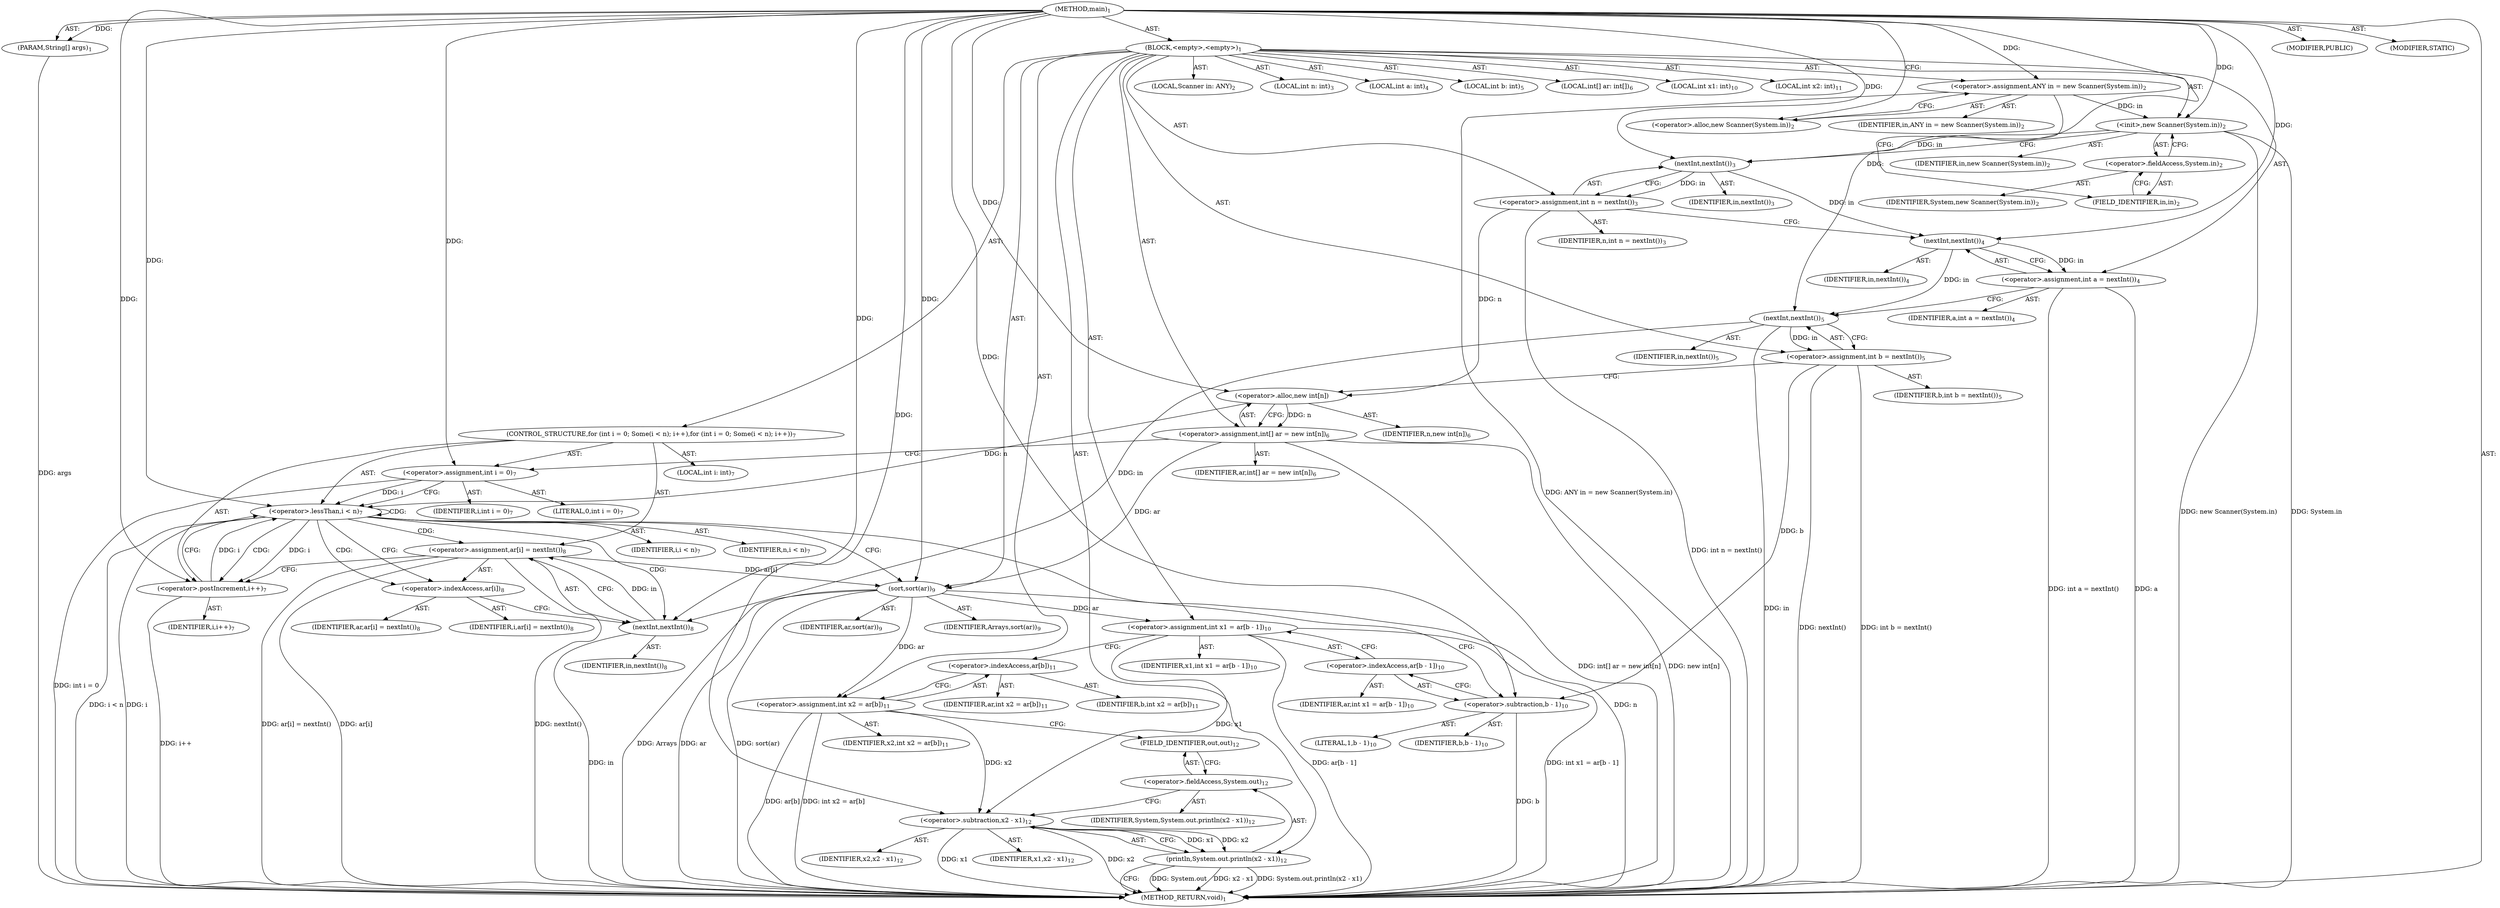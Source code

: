 digraph "main" {  
"19" [label = <(METHOD,main)<SUB>1</SUB>> ]
"20" [label = <(PARAM,String[] args)<SUB>1</SUB>> ]
"21" [label = <(BLOCK,&lt;empty&gt;,&lt;empty&gt;)<SUB>1</SUB>> ]
"4" [label = <(LOCAL,Scanner in: ANY)<SUB>2</SUB>> ]
"22" [label = <(&lt;operator&gt;.assignment,ANY in = new Scanner(System.in))<SUB>2</SUB>> ]
"23" [label = <(IDENTIFIER,in,ANY in = new Scanner(System.in))<SUB>2</SUB>> ]
"24" [label = <(&lt;operator&gt;.alloc,new Scanner(System.in))<SUB>2</SUB>> ]
"25" [label = <(&lt;init&gt;,new Scanner(System.in))<SUB>2</SUB>> ]
"3" [label = <(IDENTIFIER,in,new Scanner(System.in))<SUB>2</SUB>> ]
"26" [label = <(&lt;operator&gt;.fieldAccess,System.in)<SUB>2</SUB>> ]
"27" [label = <(IDENTIFIER,System,new Scanner(System.in))<SUB>2</SUB>> ]
"28" [label = <(FIELD_IDENTIFIER,in,in)<SUB>2</SUB>> ]
"29" [label = <(LOCAL,int n: int)<SUB>3</SUB>> ]
"30" [label = <(&lt;operator&gt;.assignment,int n = nextInt())<SUB>3</SUB>> ]
"31" [label = <(IDENTIFIER,n,int n = nextInt())<SUB>3</SUB>> ]
"32" [label = <(nextInt,nextInt())<SUB>3</SUB>> ]
"33" [label = <(IDENTIFIER,in,nextInt())<SUB>3</SUB>> ]
"34" [label = <(LOCAL,int a: int)<SUB>4</SUB>> ]
"35" [label = <(&lt;operator&gt;.assignment,int a = nextInt())<SUB>4</SUB>> ]
"36" [label = <(IDENTIFIER,a,int a = nextInt())<SUB>4</SUB>> ]
"37" [label = <(nextInt,nextInt())<SUB>4</SUB>> ]
"38" [label = <(IDENTIFIER,in,nextInt())<SUB>4</SUB>> ]
"39" [label = <(LOCAL,int b: int)<SUB>5</SUB>> ]
"40" [label = <(&lt;operator&gt;.assignment,int b = nextInt())<SUB>5</SUB>> ]
"41" [label = <(IDENTIFIER,b,int b = nextInt())<SUB>5</SUB>> ]
"42" [label = <(nextInt,nextInt())<SUB>5</SUB>> ]
"43" [label = <(IDENTIFIER,in,nextInt())<SUB>5</SUB>> ]
"44" [label = <(LOCAL,int[] ar: int[])<SUB>6</SUB>> ]
"45" [label = <(&lt;operator&gt;.assignment,int[] ar = new int[n])<SUB>6</SUB>> ]
"46" [label = <(IDENTIFIER,ar,int[] ar = new int[n])<SUB>6</SUB>> ]
"47" [label = <(&lt;operator&gt;.alloc,new int[n])> ]
"48" [label = <(IDENTIFIER,n,new int[n])<SUB>6</SUB>> ]
"49" [label = <(CONTROL_STRUCTURE,for (int i = 0; Some(i &lt; n); i++),for (int i = 0; Some(i &lt; n); i++))<SUB>7</SUB>> ]
"50" [label = <(LOCAL,int i: int)<SUB>7</SUB>> ]
"51" [label = <(&lt;operator&gt;.assignment,int i = 0)<SUB>7</SUB>> ]
"52" [label = <(IDENTIFIER,i,int i = 0)<SUB>7</SUB>> ]
"53" [label = <(LITERAL,0,int i = 0)<SUB>7</SUB>> ]
"54" [label = <(&lt;operator&gt;.lessThan,i &lt; n)<SUB>7</SUB>> ]
"55" [label = <(IDENTIFIER,i,i &lt; n)<SUB>7</SUB>> ]
"56" [label = <(IDENTIFIER,n,i &lt; n)<SUB>7</SUB>> ]
"57" [label = <(&lt;operator&gt;.postIncrement,i++)<SUB>7</SUB>> ]
"58" [label = <(IDENTIFIER,i,i++)<SUB>7</SUB>> ]
"59" [label = <(&lt;operator&gt;.assignment,ar[i] = nextInt())<SUB>8</SUB>> ]
"60" [label = <(&lt;operator&gt;.indexAccess,ar[i])<SUB>8</SUB>> ]
"61" [label = <(IDENTIFIER,ar,ar[i] = nextInt())<SUB>8</SUB>> ]
"62" [label = <(IDENTIFIER,i,ar[i] = nextInt())<SUB>8</SUB>> ]
"63" [label = <(nextInt,nextInt())<SUB>8</SUB>> ]
"64" [label = <(IDENTIFIER,in,nextInt())<SUB>8</SUB>> ]
"65" [label = <(sort,sort(ar))<SUB>9</SUB>> ]
"66" [label = <(IDENTIFIER,Arrays,sort(ar))<SUB>9</SUB>> ]
"67" [label = <(IDENTIFIER,ar,sort(ar))<SUB>9</SUB>> ]
"68" [label = <(LOCAL,int x1: int)<SUB>10</SUB>> ]
"69" [label = <(&lt;operator&gt;.assignment,int x1 = ar[b - 1])<SUB>10</SUB>> ]
"70" [label = <(IDENTIFIER,x1,int x1 = ar[b - 1])<SUB>10</SUB>> ]
"71" [label = <(&lt;operator&gt;.indexAccess,ar[b - 1])<SUB>10</SUB>> ]
"72" [label = <(IDENTIFIER,ar,int x1 = ar[b - 1])<SUB>10</SUB>> ]
"73" [label = <(&lt;operator&gt;.subtraction,b - 1)<SUB>10</SUB>> ]
"74" [label = <(IDENTIFIER,b,b - 1)<SUB>10</SUB>> ]
"75" [label = <(LITERAL,1,b - 1)<SUB>10</SUB>> ]
"76" [label = <(LOCAL,int x2: int)<SUB>11</SUB>> ]
"77" [label = <(&lt;operator&gt;.assignment,int x2 = ar[b])<SUB>11</SUB>> ]
"78" [label = <(IDENTIFIER,x2,int x2 = ar[b])<SUB>11</SUB>> ]
"79" [label = <(&lt;operator&gt;.indexAccess,ar[b])<SUB>11</SUB>> ]
"80" [label = <(IDENTIFIER,ar,int x2 = ar[b])<SUB>11</SUB>> ]
"81" [label = <(IDENTIFIER,b,int x2 = ar[b])<SUB>11</SUB>> ]
"82" [label = <(println,System.out.println(x2 - x1))<SUB>12</SUB>> ]
"83" [label = <(&lt;operator&gt;.fieldAccess,System.out)<SUB>12</SUB>> ]
"84" [label = <(IDENTIFIER,System,System.out.println(x2 - x1))<SUB>12</SUB>> ]
"85" [label = <(FIELD_IDENTIFIER,out,out)<SUB>12</SUB>> ]
"86" [label = <(&lt;operator&gt;.subtraction,x2 - x1)<SUB>12</SUB>> ]
"87" [label = <(IDENTIFIER,x2,x2 - x1)<SUB>12</SUB>> ]
"88" [label = <(IDENTIFIER,x1,x2 - x1)<SUB>12</SUB>> ]
"89" [label = <(MODIFIER,PUBLIC)> ]
"90" [label = <(MODIFIER,STATIC)> ]
"91" [label = <(METHOD_RETURN,void)<SUB>1</SUB>> ]
  "19" -> "20"  [ label = "AST: "] 
  "19" -> "21"  [ label = "AST: "] 
  "19" -> "89"  [ label = "AST: "] 
  "19" -> "90"  [ label = "AST: "] 
  "19" -> "91"  [ label = "AST: "] 
  "21" -> "4"  [ label = "AST: "] 
  "21" -> "22"  [ label = "AST: "] 
  "21" -> "25"  [ label = "AST: "] 
  "21" -> "29"  [ label = "AST: "] 
  "21" -> "30"  [ label = "AST: "] 
  "21" -> "34"  [ label = "AST: "] 
  "21" -> "35"  [ label = "AST: "] 
  "21" -> "39"  [ label = "AST: "] 
  "21" -> "40"  [ label = "AST: "] 
  "21" -> "44"  [ label = "AST: "] 
  "21" -> "45"  [ label = "AST: "] 
  "21" -> "49"  [ label = "AST: "] 
  "21" -> "65"  [ label = "AST: "] 
  "21" -> "68"  [ label = "AST: "] 
  "21" -> "69"  [ label = "AST: "] 
  "21" -> "76"  [ label = "AST: "] 
  "21" -> "77"  [ label = "AST: "] 
  "21" -> "82"  [ label = "AST: "] 
  "22" -> "23"  [ label = "AST: "] 
  "22" -> "24"  [ label = "AST: "] 
  "25" -> "3"  [ label = "AST: "] 
  "25" -> "26"  [ label = "AST: "] 
  "26" -> "27"  [ label = "AST: "] 
  "26" -> "28"  [ label = "AST: "] 
  "30" -> "31"  [ label = "AST: "] 
  "30" -> "32"  [ label = "AST: "] 
  "32" -> "33"  [ label = "AST: "] 
  "35" -> "36"  [ label = "AST: "] 
  "35" -> "37"  [ label = "AST: "] 
  "37" -> "38"  [ label = "AST: "] 
  "40" -> "41"  [ label = "AST: "] 
  "40" -> "42"  [ label = "AST: "] 
  "42" -> "43"  [ label = "AST: "] 
  "45" -> "46"  [ label = "AST: "] 
  "45" -> "47"  [ label = "AST: "] 
  "47" -> "48"  [ label = "AST: "] 
  "49" -> "50"  [ label = "AST: "] 
  "49" -> "51"  [ label = "AST: "] 
  "49" -> "54"  [ label = "AST: "] 
  "49" -> "57"  [ label = "AST: "] 
  "49" -> "59"  [ label = "AST: "] 
  "51" -> "52"  [ label = "AST: "] 
  "51" -> "53"  [ label = "AST: "] 
  "54" -> "55"  [ label = "AST: "] 
  "54" -> "56"  [ label = "AST: "] 
  "57" -> "58"  [ label = "AST: "] 
  "59" -> "60"  [ label = "AST: "] 
  "59" -> "63"  [ label = "AST: "] 
  "60" -> "61"  [ label = "AST: "] 
  "60" -> "62"  [ label = "AST: "] 
  "63" -> "64"  [ label = "AST: "] 
  "65" -> "66"  [ label = "AST: "] 
  "65" -> "67"  [ label = "AST: "] 
  "69" -> "70"  [ label = "AST: "] 
  "69" -> "71"  [ label = "AST: "] 
  "71" -> "72"  [ label = "AST: "] 
  "71" -> "73"  [ label = "AST: "] 
  "73" -> "74"  [ label = "AST: "] 
  "73" -> "75"  [ label = "AST: "] 
  "77" -> "78"  [ label = "AST: "] 
  "77" -> "79"  [ label = "AST: "] 
  "79" -> "80"  [ label = "AST: "] 
  "79" -> "81"  [ label = "AST: "] 
  "82" -> "83"  [ label = "AST: "] 
  "82" -> "86"  [ label = "AST: "] 
  "83" -> "84"  [ label = "AST: "] 
  "83" -> "85"  [ label = "AST: "] 
  "86" -> "87"  [ label = "AST: "] 
  "86" -> "88"  [ label = "AST: "] 
  "22" -> "28"  [ label = "CFG: "] 
  "25" -> "32"  [ label = "CFG: "] 
  "30" -> "37"  [ label = "CFG: "] 
  "35" -> "42"  [ label = "CFG: "] 
  "40" -> "47"  [ label = "CFG: "] 
  "45" -> "51"  [ label = "CFG: "] 
  "65" -> "73"  [ label = "CFG: "] 
  "69" -> "79"  [ label = "CFG: "] 
  "77" -> "85"  [ label = "CFG: "] 
  "82" -> "91"  [ label = "CFG: "] 
  "24" -> "22"  [ label = "CFG: "] 
  "26" -> "25"  [ label = "CFG: "] 
  "32" -> "30"  [ label = "CFG: "] 
  "37" -> "35"  [ label = "CFG: "] 
  "42" -> "40"  [ label = "CFG: "] 
  "47" -> "45"  [ label = "CFG: "] 
  "51" -> "54"  [ label = "CFG: "] 
  "54" -> "60"  [ label = "CFG: "] 
  "54" -> "65"  [ label = "CFG: "] 
  "57" -> "54"  [ label = "CFG: "] 
  "59" -> "57"  [ label = "CFG: "] 
  "71" -> "69"  [ label = "CFG: "] 
  "79" -> "77"  [ label = "CFG: "] 
  "83" -> "86"  [ label = "CFG: "] 
  "86" -> "82"  [ label = "CFG: "] 
  "28" -> "26"  [ label = "CFG: "] 
  "60" -> "63"  [ label = "CFG: "] 
  "63" -> "59"  [ label = "CFG: "] 
  "73" -> "71"  [ label = "CFG: "] 
  "85" -> "83"  [ label = "CFG: "] 
  "19" -> "24"  [ label = "CFG: "] 
  "20" -> "91"  [ label = "DDG: args"] 
  "22" -> "91"  [ label = "DDG: ANY in = new Scanner(System.in)"] 
  "25" -> "91"  [ label = "DDG: System.in"] 
  "25" -> "91"  [ label = "DDG: new Scanner(System.in)"] 
  "30" -> "91"  [ label = "DDG: int n = nextInt()"] 
  "35" -> "91"  [ label = "DDG: a"] 
  "35" -> "91"  [ label = "DDG: int a = nextInt()"] 
  "42" -> "91"  [ label = "DDG: in"] 
  "40" -> "91"  [ label = "DDG: nextInt()"] 
  "40" -> "91"  [ label = "DDG: int b = nextInt()"] 
  "45" -> "91"  [ label = "DDG: new int[n]"] 
  "45" -> "91"  [ label = "DDG: int[] ar = new int[n]"] 
  "51" -> "91"  [ label = "DDG: int i = 0"] 
  "54" -> "91"  [ label = "DDG: i"] 
  "54" -> "91"  [ label = "DDG: n"] 
  "54" -> "91"  [ label = "DDG: i &lt; n"] 
  "65" -> "91"  [ label = "DDG: ar"] 
  "65" -> "91"  [ label = "DDG: sort(ar)"] 
  "73" -> "91"  [ label = "DDG: b"] 
  "69" -> "91"  [ label = "DDG: ar[b - 1]"] 
  "69" -> "91"  [ label = "DDG: int x1 = ar[b - 1]"] 
  "77" -> "91"  [ label = "DDG: ar[b]"] 
  "77" -> "91"  [ label = "DDG: int x2 = ar[b]"] 
  "82" -> "91"  [ label = "DDG: System.out"] 
  "86" -> "91"  [ label = "DDG: x2"] 
  "86" -> "91"  [ label = "DDG: x1"] 
  "82" -> "91"  [ label = "DDG: x2 - x1"] 
  "82" -> "91"  [ label = "DDG: System.out.println(x2 - x1)"] 
  "59" -> "91"  [ label = "DDG: ar[i]"] 
  "63" -> "91"  [ label = "DDG: in"] 
  "59" -> "91"  [ label = "DDG: nextInt()"] 
  "59" -> "91"  [ label = "DDG: ar[i] = nextInt()"] 
  "57" -> "91"  [ label = "DDG: i++"] 
  "65" -> "91"  [ label = "DDG: Arrays"] 
  "19" -> "20"  [ label = "DDG: "] 
  "19" -> "22"  [ label = "DDG: "] 
  "32" -> "30"  [ label = "DDG: in"] 
  "37" -> "35"  [ label = "DDG: in"] 
  "42" -> "40"  [ label = "DDG: in"] 
  "47" -> "45"  [ label = "DDG: n"] 
  "65" -> "69"  [ label = "DDG: ar"] 
  "65" -> "77"  [ label = "DDG: ar"] 
  "22" -> "25"  [ label = "DDG: in"] 
  "19" -> "25"  [ label = "DDG: "] 
  "19" -> "51"  [ label = "DDG: "] 
  "63" -> "59"  [ label = "DDG: in"] 
  "19" -> "65"  [ label = "DDG: "] 
  "45" -> "65"  [ label = "DDG: ar"] 
  "59" -> "65"  [ label = "DDG: ar[i]"] 
  "86" -> "82"  [ label = "DDG: x2"] 
  "86" -> "82"  [ label = "DDG: x1"] 
  "25" -> "32"  [ label = "DDG: in"] 
  "19" -> "32"  [ label = "DDG: "] 
  "32" -> "37"  [ label = "DDG: in"] 
  "19" -> "37"  [ label = "DDG: "] 
  "37" -> "42"  [ label = "DDG: in"] 
  "19" -> "42"  [ label = "DDG: "] 
  "30" -> "47"  [ label = "DDG: n"] 
  "19" -> "47"  [ label = "DDG: "] 
  "51" -> "54"  [ label = "DDG: i"] 
  "57" -> "54"  [ label = "DDG: i"] 
  "19" -> "54"  [ label = "DDG: "] 
  "47" -> "54"  [ label = "DDG: n"] 
  "54" -> "57"  [ label = "DDG: i"] 
  "19" -> "57"  [ label = "DDG: "] 
  "77" -> "86"  [ label = "DDG: x2"] 
  "19" -> "86"  [ label = "DDG: "] 
  "69" -> "86"  [ label = "DDG: x1"] 
  "42" -> "63"  [ label = "DDG: in"] 
  "19" -> "63"  [ label = "DDG: "] 
  "40" -> "73"  [ label = "DDG: b"] 
  "19" -> "73"  [ label = "DDG: "] 
  "54" -> "60"  [ label = "CDG: "] 
  "54" -> "59"  [ label = "CDG: "] 
  "54" -> "57"  [ label = "CDG: "] 
  "54" -> "54"  [ label = "CDG: "] 
  "54" -> "63"  [ label = "CDG: "] 
}
